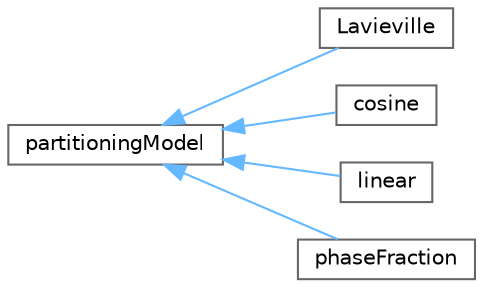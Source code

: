 digraph "Graphical Class Hierarchy"
{
 // LATEX_PDF_SIZE
  bgcolor="transparent";
  edge [fontname=Helvetica,fontsize=10,labelfontname=Helvetica,labelfontsize=10];
  node [fontname=Helvetica,fontsize=10,shape=box,height=0.2,width=0.4];
  rankdir="LR";
  Node0 [id="Node000000",label="partitioningModel",height=0.2,width=0.4,color="grey40", fillcolor="white", style="filled",URL="$classFoam_1_1wallBoilingModels_1_1partitioningModel.html",tooltip="Base class for wall heat flux partitioning models."];
  Node0 -> Node1 [id="edge5195_Node000000_Node000001",dir="back",color="steelblue1",style="solid",tooltip=" "];
  Node1 [id="Node000001",label="Lavieville",height=0.2,width=0.4,color="grey40", fillcolor="white", style="filled",URL="$classFoam_1_1wallBoilingModels_1_1partitioningModels_1_1Lavieville.html",tooltip="A model for wall heat flux partitioning based on Lavieville et al. (2006) for boiling flows."];
  Node0 -> Node2 [id="edge5196_Node000000_Node000002",dir="back",color="steelblue1",style="solid",tooltip=" "];
  Node2 [id="Node000002",label="cosine",height=0.2,width=0.4,color="grey40", fillcolor="white", style="filled",URL="$classFoam_1_1wallBoilingModels_1_1partitioningModels_1_1cosine.html",tooltip="A cosine model for wall heat flux partitioning based on Tentner et al. (2006) for boiling flows."];
  Node0 -> Node3 [id="edge5197_Node000000_Node000003",dir="back",color="steelblue1",style="solid",tooltip=" "];
  Node3 [id="Node000003",label="linear",height=0.2,width=0.4,color="grey40", fillcolor="white", style="filled",URL="$classFoam_1_1wallBoilingModels_1_1partitioningModels_1_1linear.html",tooltip="A linear model for wall heat flux partitioning based on Ioilev et al. (2007) for boiling flows."];
  Node0 -> Node4 [id="edge5198_Node000000_Node000004",dir="back",color="steelblue1",style="solid",tooltip=" "];
  Node4 [id="Node000004",label="phaseFraction",height=0.2,width=0.4,color="grey40", fillcolor="white", style="filled",URL="$classFoam_1_1wallBoilingModels_1_1partitioningModels_1_1phaseFraction.html",tooltip="Wall heat-flux partitioned according to the phase volume fraction."];
}
